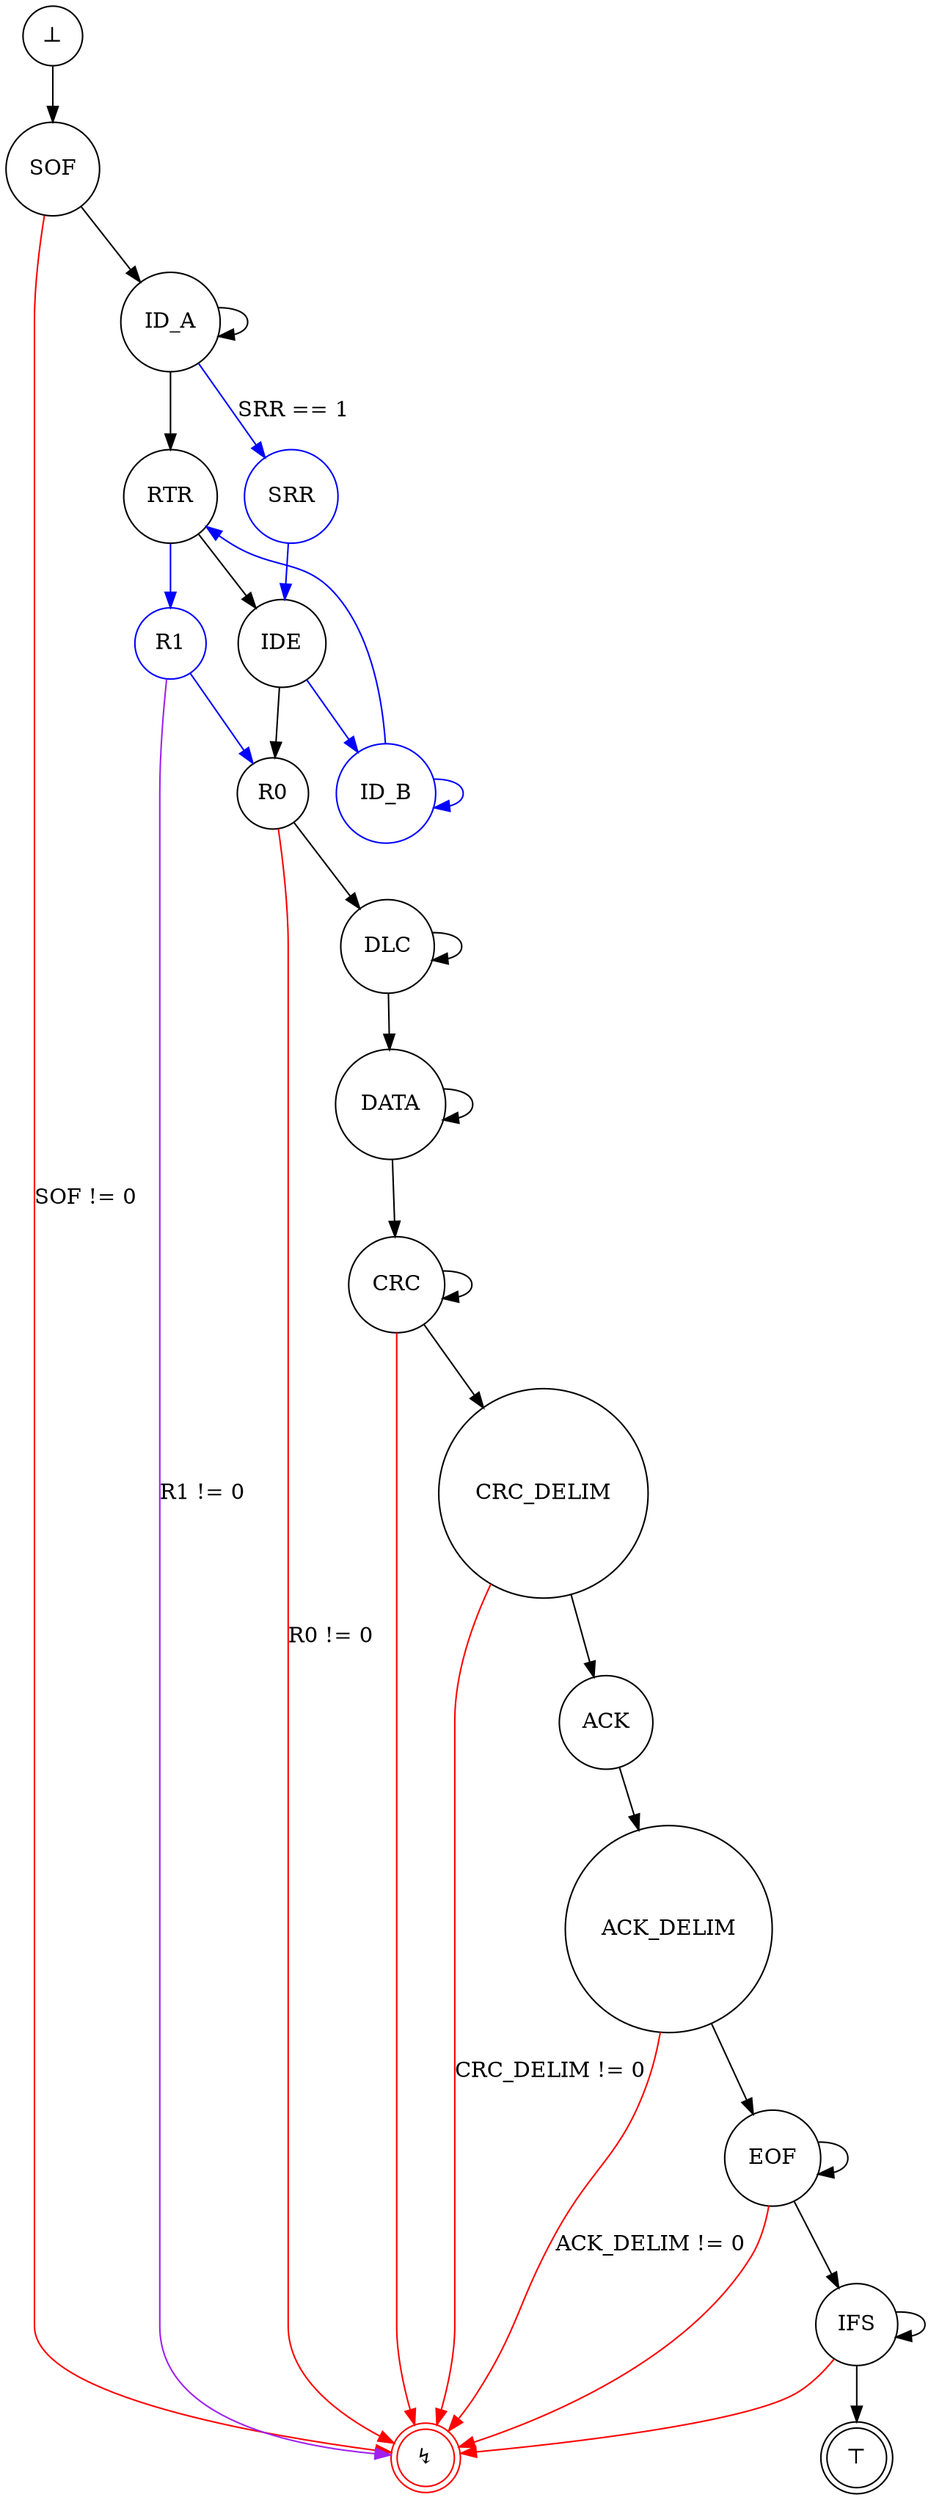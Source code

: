 digraph {
    ⊥ [shape=circle];
    ⊤ [shape=doublecircle];
    ↯ [shape=doublecircle, color="red"];
    SOF [shape=circle];
    ID_A [shape=circle];
    RTR [shape=circle];
    SRR [shape=circle, color="blue"];
    IDE [shape=circle];
    ID_B [shape=circle, color="blue"];
    R1 [shape=circle, color="blue"];
    R0 [shape=circle];
    DLC [shape=circle];
    DATA [shape=circle];
    CRC [shape=circle];
    CRC_DELIM [shape=circle];
    ACK [shape=circle];
    ACK_DELIM [shape=circle];
    EOF [shape=circle];
    IFS [shape=circle];

    ⊥->SOF;
    SOF->↯ [label="SOF != 0", color="red"];
    SOF->ID_A;
    ID_A->ID_A;
    ID_A->RTR;
    ID_A->SRR [label="SRR == 1", color="blue"];
    RTR->IDE;
    IDE->R0;
    SRR->IDE [color="blue"];
    IDE->ID_B [color="blue"];
    ID_B->ID_B [color="blue"];
    ID_B->RTR [color="blue"];
    RTR->R1 [color="blue"];
    R1->↯ [label="R1 != 0", color="purple"];
    R1->R0 [color="blue"];
    R0->↯ [label="R0 != 0", color="red"];
    R0->DLC;
    DLC->DLC;
    DLC->DATA;
    DATA->DATA;
    DATA->CRC;
    CRC->CRC;
    CRC->↯ [color="red"];
    CRC->CRC_DELIM;
    CRC_DELIM->↯ [label="CRC_DELIM != 0", color="red"];
    CRC_DELIM->ACK;
    ACK->ACK_DELIM;
    ACK_DELIM->↯ [label="ACK_DELIM != 0", color="red"];
    ACK_DELIM->EOF;
    EOF->EOF;
    EOF->↯ [color="red"];
    EOF->IFS;
    IFS->IFS;
    IFS->↯ [color="red"];
    IFS->⊤;
}
